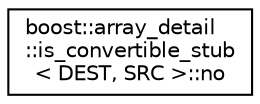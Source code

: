 digraph "Graphical Class Hierarchy"
{
  edge [fontname="Helvetica",fontsize="10",labelfontname="Helvetica",labelfontsize="10"];
  node [fontname="Helvetica",fontsize="10",shape=record];
  rankdir="LR";
  Node1 [label="boost::array_detail\l::is_convertible_stub\l\< DEST, SRC \>::no",height=0.2,width=0.4,color="black", fillcolor="white", style="filled",URL="$structboost_1_1array__detail_1_1is__convertible__stub_1_1no.html"];
}
